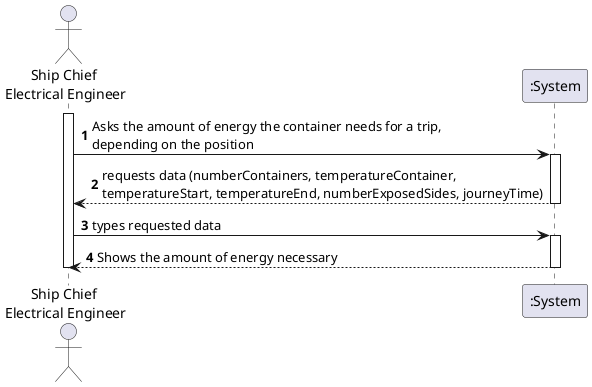 @startuml
'https://plantuml.com/sequence-diagram

autonumber

actor "Ship Chief \nElectrical Engineer" as SCEE

activate SCEE
SCEE -> ":System" : Asks the amount of energy the container needs for a trip, \ndepending on the position

activate ":System"
":System" --> "SCEE" : requests data (numberContainers, temperatureContainer, \ntemperatureStart, temperatureEnd, numberExposedSides, journeyTime)
deactivate ":System"

SCEE -> ":System" : types requested data

activate ":System"
":System" --> "SCEE" : Shows the amount of energy necessary
deactivate ":System"

deactivate SCEE

@enduml